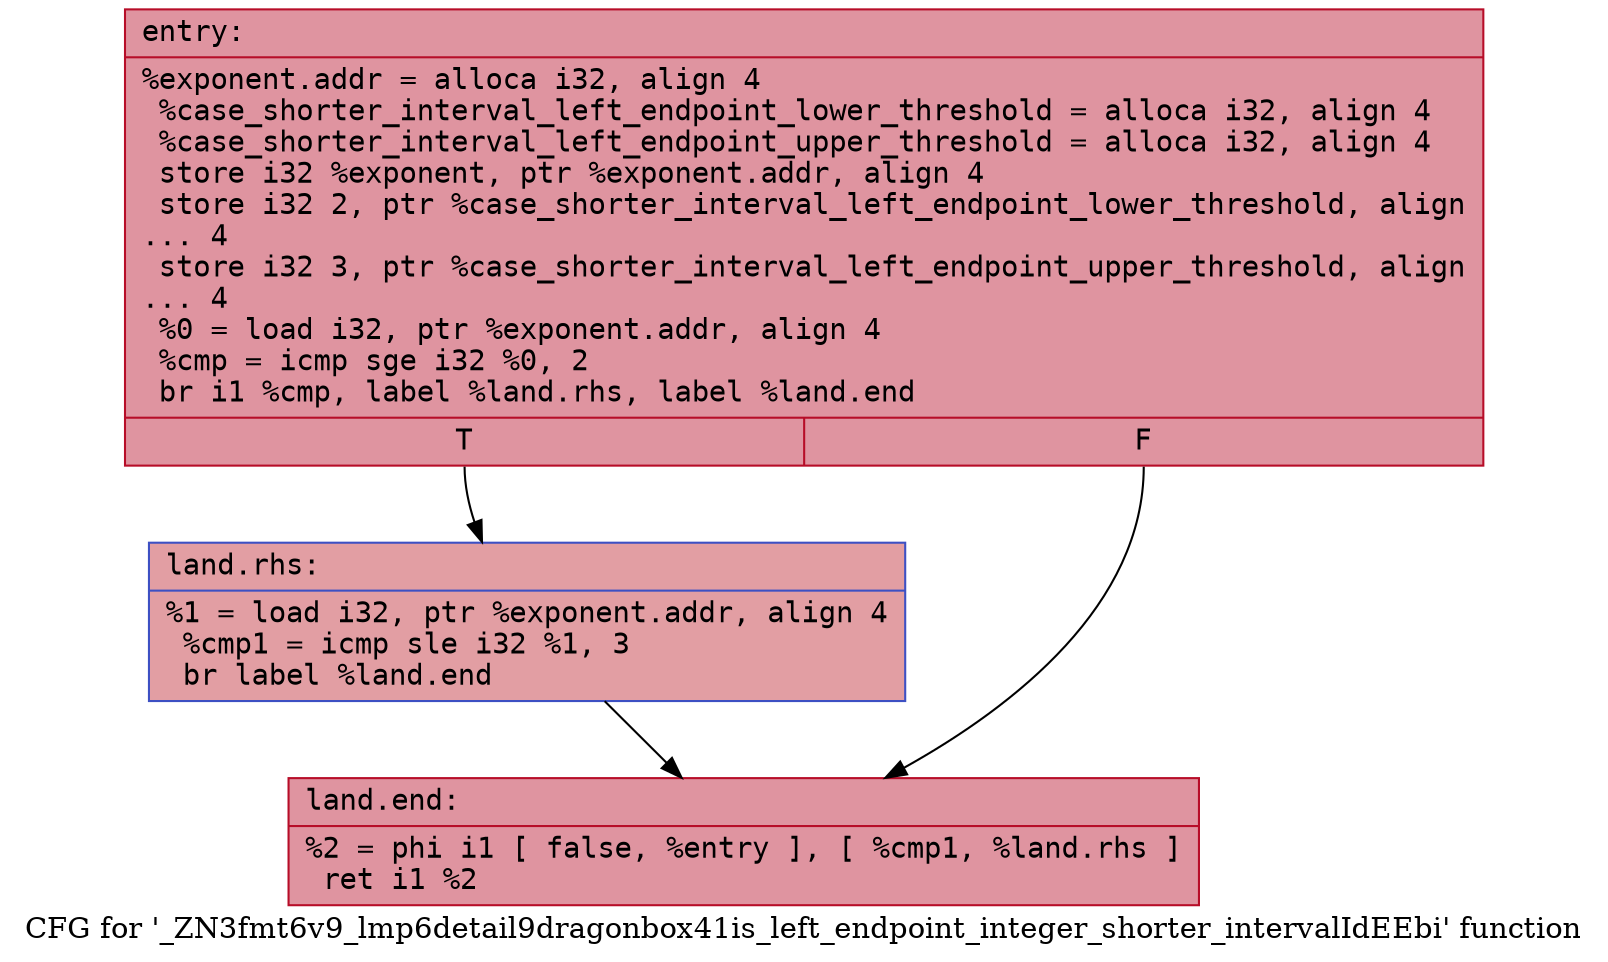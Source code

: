 digraph "CFG for '_ZN3fmt6v9_lmp6detail9dragonbox41is_left_endpoint_integer_shorter_intervalIdEEbi' function" {
	label="CFG for '_ZN3fmt6v9_lmp6detail9dragonbox41is_left_endpoint_integer_shorter_intervalIdEEbi' function";

	Node0x55fec3745550 [shape=record,color="#b70d28ff", style=filled, fillcolor="#b70d2870" fontname="Courier",label="{entry:\l|  %exponent.addr = alloca i32, align 4\l  %case_shorter_interval_left_endpoint_lower_threshold = alloca i32, align 4\l  %case_shorter_interval_left_endpoint_upper_threshold = alloca i32, align 4\l  store i32 %exponent, ptr %exponent.addr, align 4\l  store i32 2, ptr %case_shorter_interval_left_endpoint_lower_threshold, align\l... 4\l  store i32 3, ptr %case_shorter_interval_left_endpoint_upper_threshold, align\l... 4\l  %0 = load i32, ptr %exponent.addr, align 4\l  %cmp = icmp sge i32 %0, 2\l  br i1 %cmp, label %land.rhs, label %land.end\l|{<s0>T|<s1>F}}"];
	Node0x55fec3745550:s0 -> Node0x55fec3745a60[tooltip="entry -> land.rhs\nProbability 50.00%" ];
	Node0x55fec3745550:s1 -> Node0x55fec3745ae0[tooltip="entry -> land.end\nProbability 50.00%" ];
	Node0x55fec3745a60 [shape=record,color="#3d50c3ff", style=filled, fillcolor="#be242e70" fontname="Courier",label="{land.rhs:\l|  %1 = load i32, ptr %exponent.addr, align 4\l  %cmp1 = icmp sle i32 %1, 3\l  br label %land.end\l}"];
	Node0x55fec3745a60 -> Node0x55fec3745ae0[tooltip="land.rhs -> land.end\nProbability 100.00%" ];
	Node0x55fec3745ae0 [shape=record,color="#b70d28ff", style=filled, fillcolor="#b70d2870" fontname="Courier",label="{land.end:\l|  %2 = phi i1 [ false, %entry ], [ %cmp1, %land.rhs ]\l  ret i1 %2\l}"];
}
